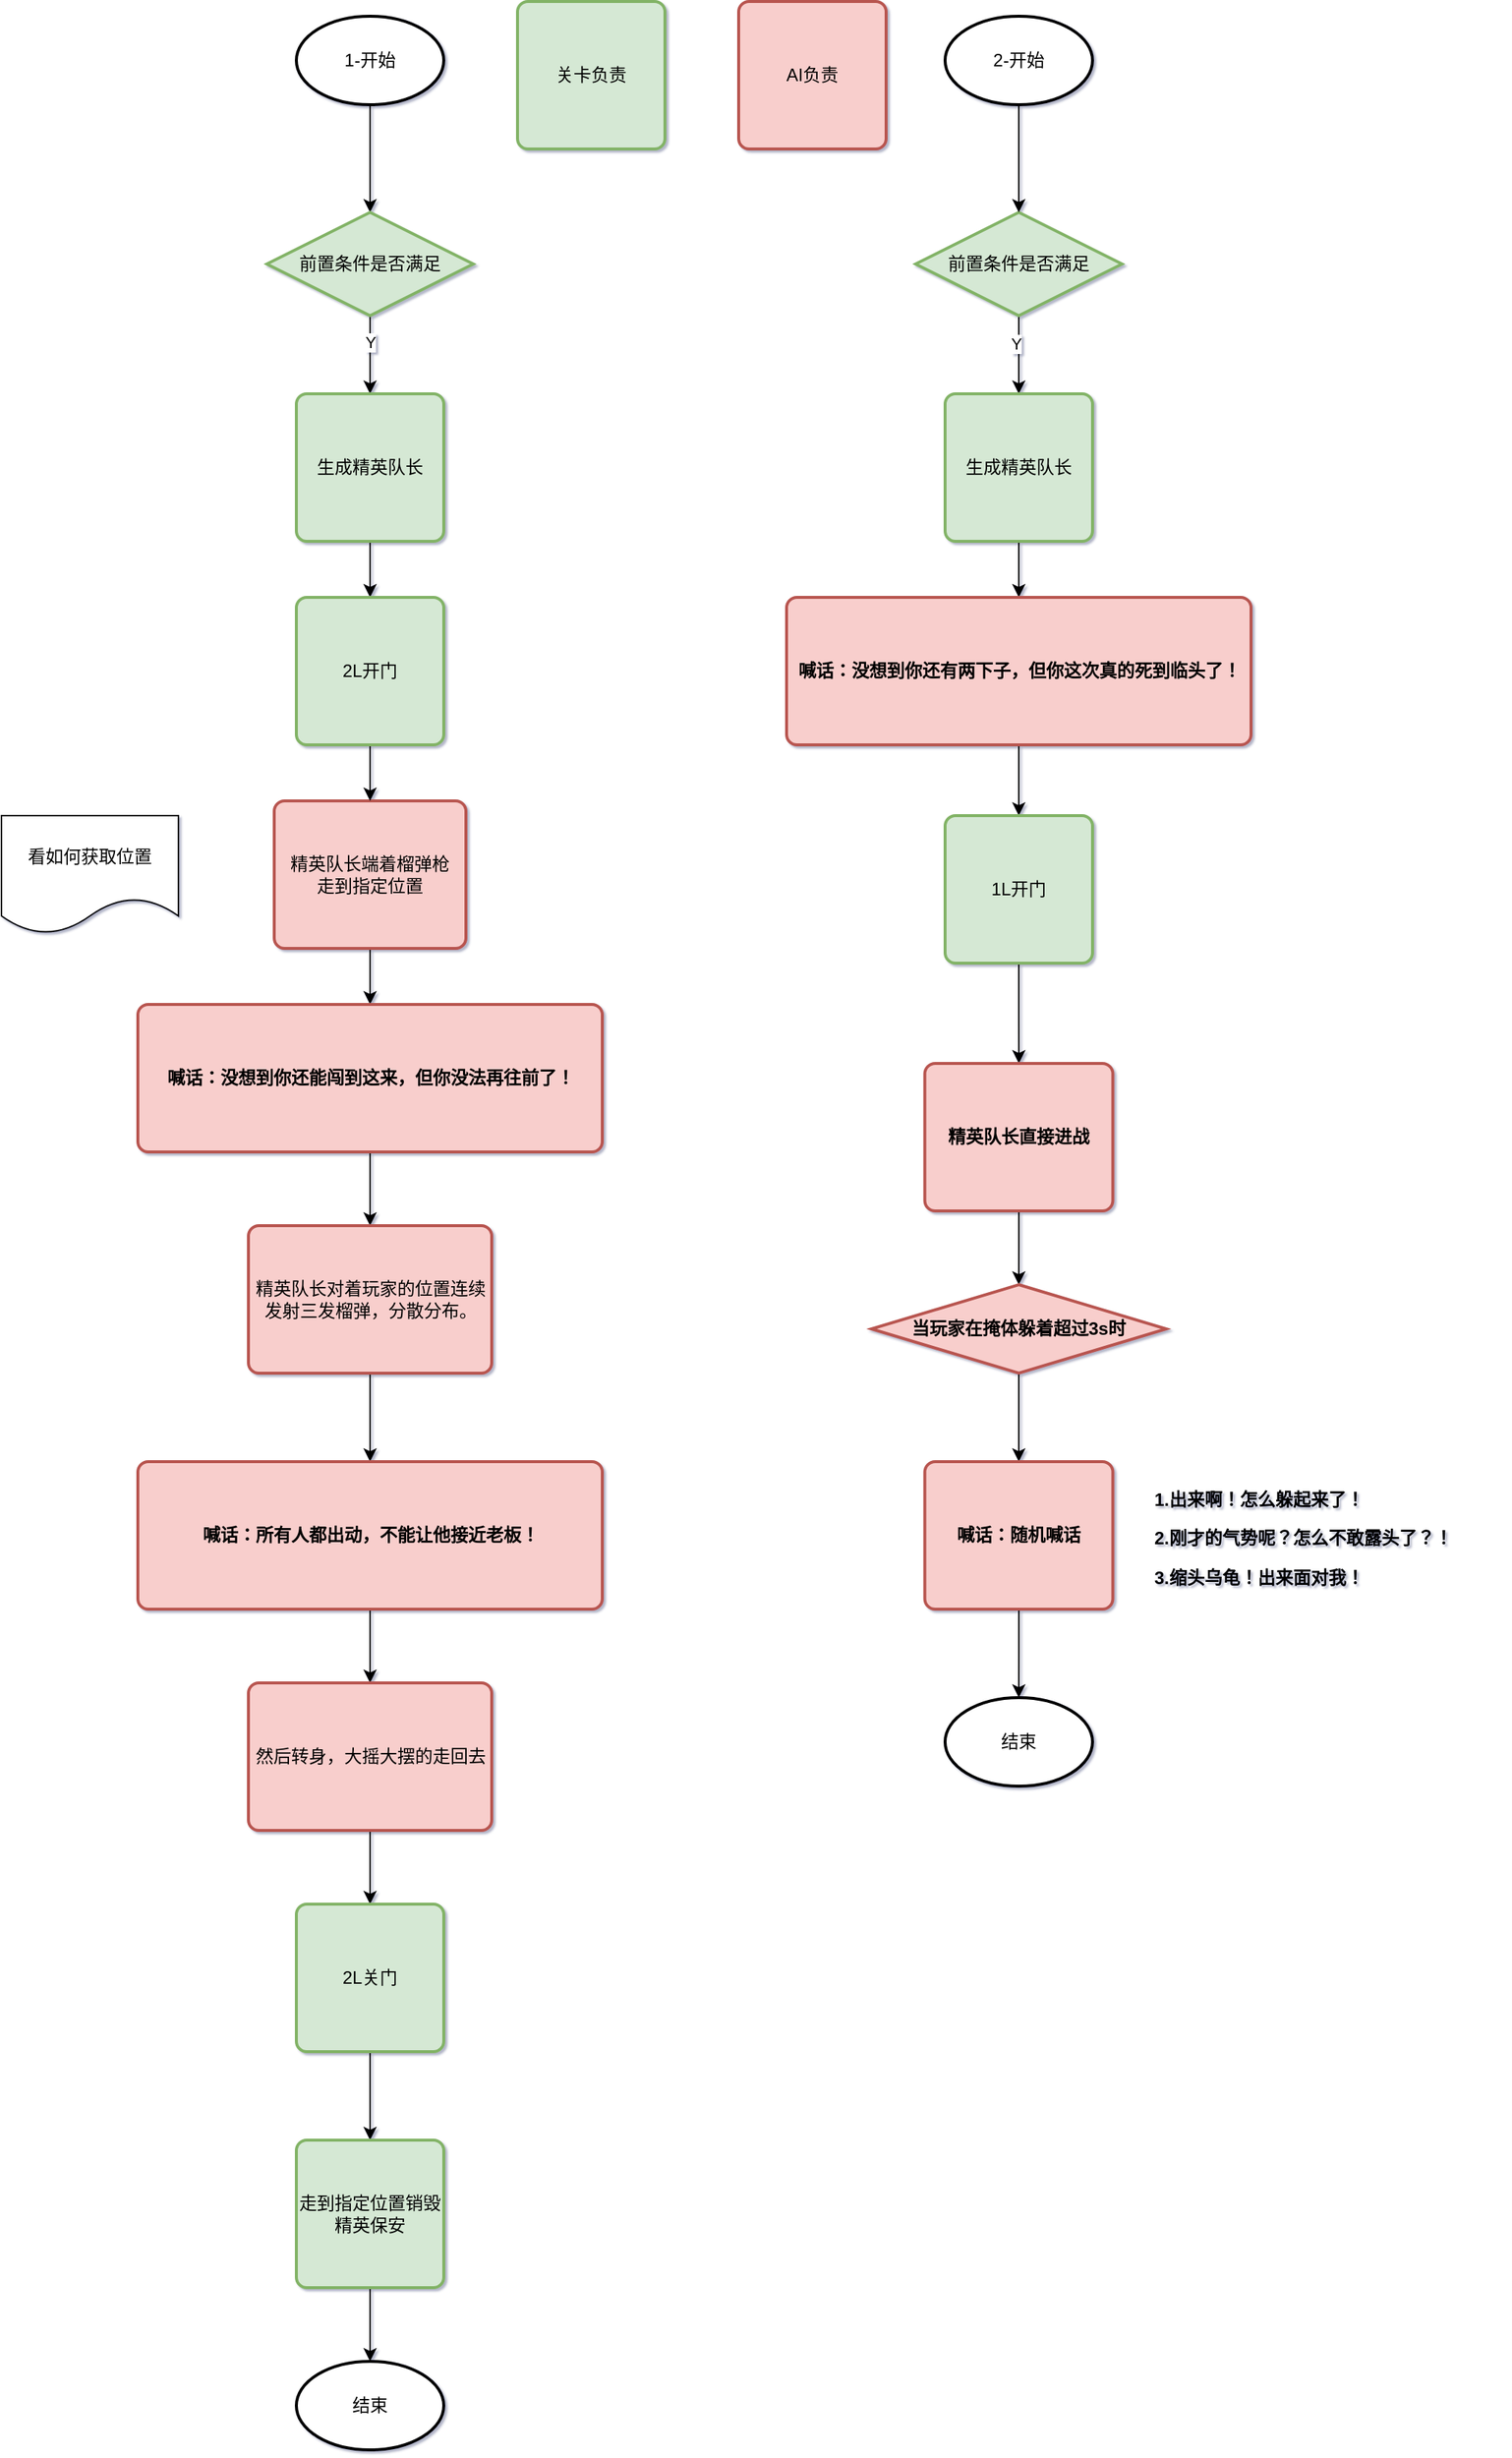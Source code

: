 <mxfile version="22.0.8" type="github">
  <diagram name="第 1 页" id="r-FKMfWhN-1krSnUlQmG">
    <mxGraphModel dx="3347" dy="2229" grid="1" gridSize="10" guides="1" tooltips="1" connect="1" arrows="1" fold="1" page="0" pageScale="1" pageWidth="827" pageHeight="1169" math="0" shadow="1">
      <root>
        <mxCell id="0" />
        <mxCell id="1" parent="0" />
        <mxCell id="sNlm8o2b7IZtp_pm42Wh-5" style="edgeStyle=orthogonalEdgeStyle;rounded=0;orthogonalLoop=1;jettySize=auto;html=1;exitX=0.5;exitY=1;exitDx=0;exitDy=0;exitPerimeter=0;" edge="1" parent="1" source="sNlm8o2b7IZtp_pm42Wh-3" target="sNlm8o2b7IZtp_pm42Wh-4">
          <mxGeometry relative="1" as="geometry" />
        </mxCell>
        <mxCell id="sNlm8o2b7IZtp_pm42Wh-3" value="1-开始" style="strokeWidth=2;html=1;shape=mxgraph.flowchart.start_1;whiteSpace=wrap;" vertex="1" parent="1">
          <mxGeometry x="370" y="-160" width="100" height="60" as="geometry" />
        </mxCell>
        <mxCell id="sNlm8o2b7IZtp_pm42Wh-8" style="edgeStyle=orthogonalEdgeStyle;rounded=0;orthogonalLoop=1;jettySize=auto;html=1;exitX=0.5;exitY=1;exitDx=0;exitDy=0;exitPerimeter=0;entryX=0.5;entryY=0;entryDx=0;entryDy=0;" edge="1" parent="1" source="sNlm8o2b7IZtp_pm42Wh-4" target="sNlm8o2b7IZtp_pm42Wh-7">
          <mxGeometry relative="1" as="geometry" />
        </mxCell>
        <mxCell id="sNlm8o2b7IZtp_pm42Wh-32" value="Y" style="edgeLabel;html=1;align=center;verticalAlign=middle;resizable=0;points=[];" vertex="1" connectable="0" parent="sNlm8o2b7IZtp_pm42Wh-8">
          <mxGeometry x="-0.33" relative="1" as="geometry">
            <mxPoint as="offset" />
          </mxGeometry>
        </mxCell>
        <mxCell id="sNlm8o2b7IZtp_pm42Wh-4" value="前置条件是否满足" style="strokeWidth=2;html=1;shape=mxgraph.flowchart.decision;whiteSpace=wrap;fillColor=#d5e8d4;strokeColor=#82b366;" vertex="1" parent="1">
          <mxGeometry x="350" y="-27" width="140" height="70" as="geometry" />
        </mxCell>
        <mxCell id="sNlm8o2b7IZtp_pm42Wh-11" style="edgeStyle=orthogonalEdgeStyle;rounded=0;orthogonalLoop=1;jettySize=auto;html=1;exitX=0.5;exitY=1;exitDx=0;exitDy=0;entryX=0.5;entryY=0;entryDx=0;entryDy=0;" edge="1" parent="1" source="sNlm8o2b7IZtp_pm42Wh-7" target="sNlm8o2b7IZtp_pm42Wh-10">
          <mxGeometry relative="1" as="geometry" />
        </mxCell>
        <mxCell id="sNlm8o2b7IZtp_pm42Wh-7" value="生成精英队长" style="rounded=1;whiteSpace=wrap;html=1;absoluteArcSize=1;arcSize=14;strokeWidth=2;fillColor=#d5e8d4;strokeColor=#82b366;" vertex="1" parent="1">
          <mxGeometry x="370" y="96" width="100" height="100" as="geometry" />
        </mxCell>
        <mxCell id="sNlm8o2b7IZtp_pm42Wh-15" style="edgeStyle=orthogonalEdgeStyle;rounded=0;orthogonalLoop=1;jettySize=auto;html=1;exitX=0.5;exitY=1;exitDx=0;exitDy=0;" edge="1" parent="1" source="sNlm8o2b7IZtp_pm42Wh-9" target="sNlm8o2b7IZtp_pm42Wh-14">
          <mxGeometry relative="1" as="geometry" />
        </mxCell>
        <mxCell id="sNlm8o2b7IZtp_pm42Wh-9" value="精英队长端着榴弹枪&lt;br&gt;走到指定位置&lt;br&gt;" style="rounded=1;whiteSpace=wrap;html=1;absoluteArcSize=1;arcSize=14;strokeWidth=2;fillColor=#f8cecc;strokeColor=#b85450;" vertex="1" parent="1">
          <mxGeometry x="355" y="372" width="130" height="100" as="geometry" />
        </mxCell>
        <mxCell id="sNlm8o2b7IZtp_pm42Wh-12" style="edgeStyle=orthogonalEdgeStyle;rounded=0;orthogonalLoop=1;jettySize=auto;html=1;exitX=0.5;exitY=1;exitDx=0;exitDy=0;entryX=0.5;entryY=0;entryDx=0;entryDy=0;" edge="1" parent="1" source="sNlm8o2b7IZtp_pm42Wh-10" target="sNlm8o2b7IZtp_pm42Wh-9">
          <mxGeometry relative="1" as="geometry" />
        </mxCell>
        <mxCell id="sNlm8o2b7IZtp_pm42Wh-10" value="2L开门" style="rounded=1;whiteSpace=wrap;html=1;absoluteArcSize=1;arcSize=14;strokeWidth=2;fillColor=#d5e8d4;strokeColor=#82b366;" vertex="1" parent="1">
          <mxGeometry x="370" y="234" width="100" height="100" as="geometry" />
        </mxCell>
        <mxCell id="sNlm8o2b7IZtp_pm42Wh-13" value="看如何获取位置" style="shape=document;whiteSpace=wrap;html=1;boundedLbl=1;" vertex="1" parent="1">
          <mxGeometry x="170" y="382" width="120" height="80" as="geometry" />
        </mxCell>
        <mxCell id="sNlm8o2b7IZtp_pm42Wh-17" value="" style="edgeStyle=orthogonalEdgeStyle;rounded=0;orthogonalLoop=1;jettySize=auto;html=1;" edge="1" parent="1" source="sNlm8o2b7IZtp_pm42Wh-14" target="sNlm8o2b7IZtp_pm42Wh-16">
          <mxGeometry relative="1" as="geometry" />
        </mxCell>
        <mxCell id="sNlm8o2b7IZtp_pm42Wh-14" value="喊话：&lt;strong&gt;没想到你还能闯到这来，但你没法再往前了！&lt;/strong&gt;" style="rounded=1;whiteSpace=wrap;html=1;absoluteArcSize=1;arcSize=14;strokeWidth=2;fillColor=#f8cecc;strokeColor=#b85450;fontStyle=1" vertex="1" parent="1">
          <mxGeometry x="262.5" y="510" width="315" height="100" as="geometry" />
        </mxCell>
        <mxCell id="sNlm8o2b7IZtp_pm42Wh-20" value="" style="edgeStyle=orthogonalEdgeStyle;rounded=0;orthogonalLoop=1;jettySize=auto;html=1;" edge="1" parent="1" source="sNlm8o2b7IZtp_pm42Wh-16" target="sNlm8o2b7IZtp_pm42Wh-18">
          <mxGeometry relative="1" as="geometry" />
        </mxCell>
        <mxCell id="sNlm8o2b7IZtp_pm42Wh-16" value="精英队长对着玩家的位置连续发射三发榴弹，分散分布。" style="rounded=1;whiteSpace=wrap;html=1;absoluteArcSize=1;arcSize=14;strokeWidth=2;fillColor=#f8cecc;strokeColor=#b85450;" vertex="1" parent="1">
          <mxGeometry x="337.5" y="660" width="165" height="100" as="geometry" />
        </mxCell>
        <mxCell id="sNlm8o2b7IZtp_pm42Wh-22" value="" style="edgeStyle=orthogonalEdgeStyle;rounded=0;orthogonalLoop=1;jettySize=auto;html=1;" edge="1" parent="1" source="sNlm8o2b7IZtp_pm42Wh-18" target="sNlm8o2b7IZtp_pm42Wh-21">
          <mxGeometry relative="1" as="geometry" />
        </mxCell>
        <mxCell id="sNlm8o2b7IZtp_pm42Wh-18" value="喊话：&lt;strong&gt;所有人都出动，不能让他接近老板！&lt;/strong&gt;" style="rounded=1;whiteSpace=wrap;html=1;absoluteArcSize=1;arcSize=14;strokeWidth=2;fillColor=#f8cecc;strokeColor=#b85450;fontStyle=1" vertex="1" parent="1">
          <mxGeometry x="262.5" y="820" width="315" height="100" as="geometry" />
        </mxCell>
        <mxCell id="sNlm8o2b7IZtp_pm42Wh-24" value="" style="edgeStyle=orthogonalEdgeStyle;rounded=0;orthogonalLoop=1;jettySize=auto;html=1;" edge="1" parent="1" source="sNlm8o2b7IZtp_pm42Wh-21" target="sNlm8o2b7IZtp_pm42Wh-23">
          <mxGeometry relative="1" as="geometry" />
        </mxCell>
        <mxCell id="sNlm8o2b7IZtp_pm42Wh-21" value="然后转身，大摇大摆的走回去" style="rounded=1;whiteSpace=wrap;html=1;absoluteArcSize=1;arcSize=14;strokeWidth=2;fillColor=#f8cecc;strokeColor=#b85450;" vertex="1" parent="1">
          <mxGeometry x="337.5" y="970" width="165" height="100" as="geometry" />
        </mxCell>
        <mxCell id="sNlm8o2b7IZtp_pm42Wh-27" value="" style="edgeStyle=orthogonalEdgeStyle;rounded=0;orthogonalLoop=1;jettySize=auto;html=1;" edge="1" parent="1" source="sNlm8o2b7IZtp_pm42Wh-23" target="sNlm8o2b7IZtp_pm42Wh-26">
          <mxGeometry relative="1" as="geometry" />
        </mxCell>
        <mxCell id="sNlm8o2b7IZtp_pm42Wh-23" value="2L关门" style="rounded=1;whiteSpace=wrap;html=1;absoluteArcSize=1;arcSize=14;strokeWidth=2;fillColor=#d5e8d4;strokeColor=#82b366;" vertex="1" parent="1">
          <mxGeometry x="370" y="1120" width="100" height="100" as="geometry" />
        </mxCell>
        <mxCell id="sNlm8o2b7IZtp_pm42Wh-25" value="2-开始" style="strokeWidth=2;html=1;shape=mxgraph.flowchart.start_1;whiteSpace=wrap;" vertex="1" parent="1">
          <mxGeometry x="810" y="-160" width="100" height="60" as="geometry" />
        </mxCell>
        <mxCell id="sNlm8o2b7IZtp_pm42Wh-29" value="" style="edgeStyle=orthogonalEdgeStyle;rounded=0;orthogonalLoop=1;jettySize=auto;html=1;" edge="1" parent="1" source="sNlm8o2b7IZtp_pm42Wh-26" target="sNlm8o2b7IZtp_pm42Wh-28">
          <mxGeometry relative="1" as="geometry" />
        </mxCell>
        <mxCell id="sNlm8o2b7IZtp_pm42Wh-26" value="走到指定位置销毁精英保安" style="rounded=1;whiteSpace=wrap;html=1;absoluteArcSize=1;arcSize=14;strokeWidth=2;fillColor=#d5e8d4;strokeColor=#82b366;" vertex="1" parent="1">
          <mxGeometry x="370" y="1280" width="100" height="100" as="geometry" />
        </mxCell>
        <mxCell id="sNlm8o2b7IZtp_pm42Wh-28" value="结束" style="strokeWidth=2;html=1;shape=mxgraph.flowchart.start_1;whiteSpace=wrap;" vertex="1" parent="1">
          <mxGeometry x="370" y="1430" width="100" height="60" as="geometry" />
        </mxCell>
        <mxCell id="sNlm8o2b7IZtp_pm42Wh-37" value="" style="edgeStyle=orthogonalEdgeStyle;rounded=0;orthogonalLoop=1;jettySize=auto;html=1;" edge="1" parent="1" source="sNlm8o2b7IZtp_pm42Wh-30" target="sNlm8o2b7IZtp_pm42Wh-33">
          <mxGeometry relative="1" as="geometry" />
        </mxCell>
        <mxCell id="sNlm8o2b7IZtp_pm42Wh-38" value="Y" style="edgeLabel;html=1;align=center;verticalAlign=middle;resizable=0;points=[];" vertex="1" connectable="0" parent="sNlm8o2b7IZtp_pm42Wh-37">
          <mxGeometry x="-0.292" y="-2" relative="1" as="geometry">
            <mxPoint as="offset" />
          </mxGeometry>
        </mxCell>
        <mxCell id="sNlm8o2b7IZtp_pm42Wh-30" value="前置条件是否满足" style="strokeWidth=2;html=1;shape=mxgraph.flowchart.decision;whiteSpace=wrap;fillColor=#d5e8d4;strokeColor=#82b366;" vertex="1" parent="1">
          <mxGeometry x="790" y="-27" width="140" height="70" as="geometry" />
        </mxCell>
        <mxCell id="sNlm8o2b7IZtp_pm42Wh-31" style="edgeStyle=orthogonalEdgeStyle;rounded=0;orthogonalLoop=1;jettySize=auto;html=1;exitX=0.5;exitY=1;exitDx=0;exitDy=0;exitPerimeter=0;entryX=0.5;entryY=0;entryDx=0;entryDy=0;entryPerimeter=0;" edge="1" parent="1" source="sNlm8o2b7IZtp_pm42Wh-25" target="sNlm8o2b7IZtp_pm42Wh-30">
          <mxGeometry relative="1" as="geometry" />
        </mxCell>
        <mxCell id="sNlm8o2b7IZtp_pm42Wh-40" value="" style="edgeStyle=orthogonalEdgeStyle;rounded=0;orthogonalLoop=1;jettySize=auto;html=1;" edge="1" parent="1" source="sNlm8o2b7IZtp_pm42Wh-33" target="sNlm8o2b7IZtp_pm42Wh-39">
          <mxGeometry relative="1" as="geometry" />
        </mxCell>
        <mxCell id="sNlm8o2b7IZtp_pm42Wh-33" value="生成精英队长" style="rounded=1;whiteSpace=wrap;html=1;absoluteArcSize=1;arcSize=14;strokeWidth=2;fillColor=#d5e8d4;strokeColor=#82b366;" vertex="1" parent="1">
          <mxGeometry x="810" y="96" width="100" height="100" as="geometry" />
        </mxCell>
        <mxCell id="sNlm8o2b7IZtp_pm42Wh-42" value="" style="edgeStyle=orthogonalEdgeStyle;rounded=0;orthogonalLoop=1;jettySize=auto;html=1;" edge="1" parent="1" source="sNlm8o2b7IZtp_pm42Wh-39" target="sNlm8o2b7IZtp_pm42Wh-41">
          <mxGeometry relative="1" as="geometry" />
        </mxCell>
        <mxCell id="sNlm8o2b7IZtp_pm42Wh-39" value="喊话：&lt;strong&gt;没想到你还有两下子，但你这次真的死到临头了！&lt;/strong&gt;" style="rounded=1;whiteSpace=wrap;html=1;absoluteArcSize=1;arcSize=14;strokeWidth=2;fillColor=#f8cecc;strokeColor=#b85450;fontStyle=1" vertex="1" parent="1">
          <mxGeometry x="702.5" y="234" width="315" height="100" as="geometry" />
        </mxCell>
        <mxCell id="sNlm8o2b7IZtp_pm42Wh-44" value="" style="edgeStyle=orthogonalEdgeStyle;rounded=0;orthogonalLoop=1;jettySize=auto;html=1;" edge="1" parent="1" source="sNlm8o2b7IZtp_pm42Wh-41" target="sNlm8o2b7IZtp_pm42Wh-43">
          <mxGeometry relative="1" as="geometry" />
        </mxCell>
        <mxCell id="sNlm8o2b7IZtp_pm42Wh-41" value="1L开门" style="rounded=1;whiteSpace=wrap;html=1;absoluteArcSize=1;arcSize=14;strokeWidth=2;fillColor=#d5e8d4;strokeColor=#82b366;" vertex="1" parent="1">
          <mxGeometry x="810" y="382" width="100" height="100" as="geometry" />
        </mxCell>
        <mxCell id="sNlm8o2b7IZtp_pm42Wh-46" value="" style="edgeStyle=orthogonalEdgeStyle;rounded=0;orthogonalLoop=1;jettySize=auto;html=1;" edge="1" parent="1" source="sNlm8o2b7IZtp_pm42Wh-43" target="sNlm8o2b7IZtp_pm42Wh-45">
          <mxGeometry relative="1" as="geometry" />
        </mxCell>
        <mxCell id="sNlm8o2b7IZtp_pm42Wh-43" value="精英队长直接进战" style="rounded=1;whiteSpace=wrap;html=1;absoluteArcSize=1;arcSize=14;strokeWidth=2;fillColor=#f8cecc;strokeColor=#b85450;fontStyle=1" vertex="1" parent="1">
          <mxGeometry x="796.25" y="550" width="127.5" height="100" as="geometry" />
        </mxCell>
        <mxCell id="sNlm8o2b7IZtp_pm42Wh-48" style="edgeStyle=orthogonalEdgeStyle;rounded=0;orthogonalLoop=1;jettySize=auto;html=1;exitX=0.5;exitY=1;exitDx=0;exitDy=0;exitPerimeter=0;entryX=0.5;entryY=0;entryDx=0;entryDy=0;" edge="1" parent="1" source="sNlm8o2b7IZtp_pm42Wh-45" target="sNlm8o2b7IZtp_pm42Wh-47">
          <mxGeometry relative="1" as="geometry" />
        </mxCell>
        <mxCell id="sNlm8o2b7IZtp_pm42Wh-45" value="&lt;strong&gt;当玩家在掩体躲着超过3s时&lt;br&gt;&lt;/strong&gt;" style="strokeWidth=2;html=1;shape=mxgraph.flowchart.decision;whiteSpace=wrap;fillColor=#f8cecc;strokeColor=#b85450;fontStyle=0" vertex="1" parent="1">
          <mxGeometry x="760" y="700" width="200" height="60" as="geometry" />
        </mxCell>
        <mxCell id="sNlm8o2b7IZtp_pm42Wh-51" value="" style="edgeStyle=orthogonalEdgeStyle;rounded=0;orthogonalLoop=1;jettySize=auto;html=1;" edge="1" parent="1" source="sNlm8o2b7IZtp_pm42Wh-47" target="sNlm8o2b7IZtp_pm42Wh-50">
          <mxGeometry relative="1" as="geometry" />
        </mxCell>
        <mxCell id="sNlm8o2b7IZtp_pm42Wh-47" value="喊话：随机喊话" style="rounded=1;whiteSpace=wrap;html=1;absoluteArcSize=1;arcSize=14;strokeWidth=2;fillColor=#f8cecc;strokeColor=#b85450;fontStyle=1" vertex="1" parent="1">
          <mxGeometry x="796.25" y="820" width="127.5" height="100" as="geometry" />
        </mxCell>
        <mxCell id="sNlm8o2b7IZtp_pm42Wh-49" value="&lt;p&gt;&lt;strong&gt;1.出来啊！怎么躲起来了！&lt;/strong&gt;&lt;/p&gt;&lt;p&gt;&lt;strong style=&quot;background-color: initial;&quot;&gt;2.刚才的气势呢？怎么不敢露头了？！&lt;/strong&gt;&lt;/p&gt;&lt;p&gt;&lt;strong&gt;3.缩头乌龟！出来面对我！&lt;/strong&gt;&lt;/p&gt;" style="text;whiteSpace=wrap;html=1;" vertex="1" parent="1">
          <mxGeometry x="950" y="820" width="240" height="100" as="geometry" />
        </mxCell>
        <mxCell id="sNlm8o2b7IZtp_pm42Wh-50" value="结束" style="strokeWidth=2;html=1;shape=mxgraph.flowchart.start_1;whiteSpace=wrap;" vertex="1" parent="1">
          <mxGeometry x="810" y="980" width="100" height="60" as="geometry" />
        </mxCell>
        <mxCell id="sNlm8o2b7IZtp_pm42Wh-52" value="关卡负责" style="rounded=1;whiteSpace=wrap;html=1;absoluteArcSize=1;arcSize=14;strokeWidth=2;fillColor=#d5e8d4;strokeColor=#82b366;" vertex="1" parent="1">
          <mxGeometry x="520" y="-170" width="100" height="100" as="geometry" />
        </mxCell>
        <mxCell id="sNlm8o2b7IZtp_pm42Wh-53" value="AI负责" style="rounded=1;whiteSpace=wrap;html=1;absoluteArcSize=1;arcSize=14;strokeWidth=2;fillColor=#f8cecc;strokeColor=#b85450;" vertex="1" parent="1">
          <mxGeometry x="670" y="-170" width="100" height="100" as="geometry" />
        </mxCell>
      </root>
    </mxGraphModel>
  </diagram>
</mxfile>
